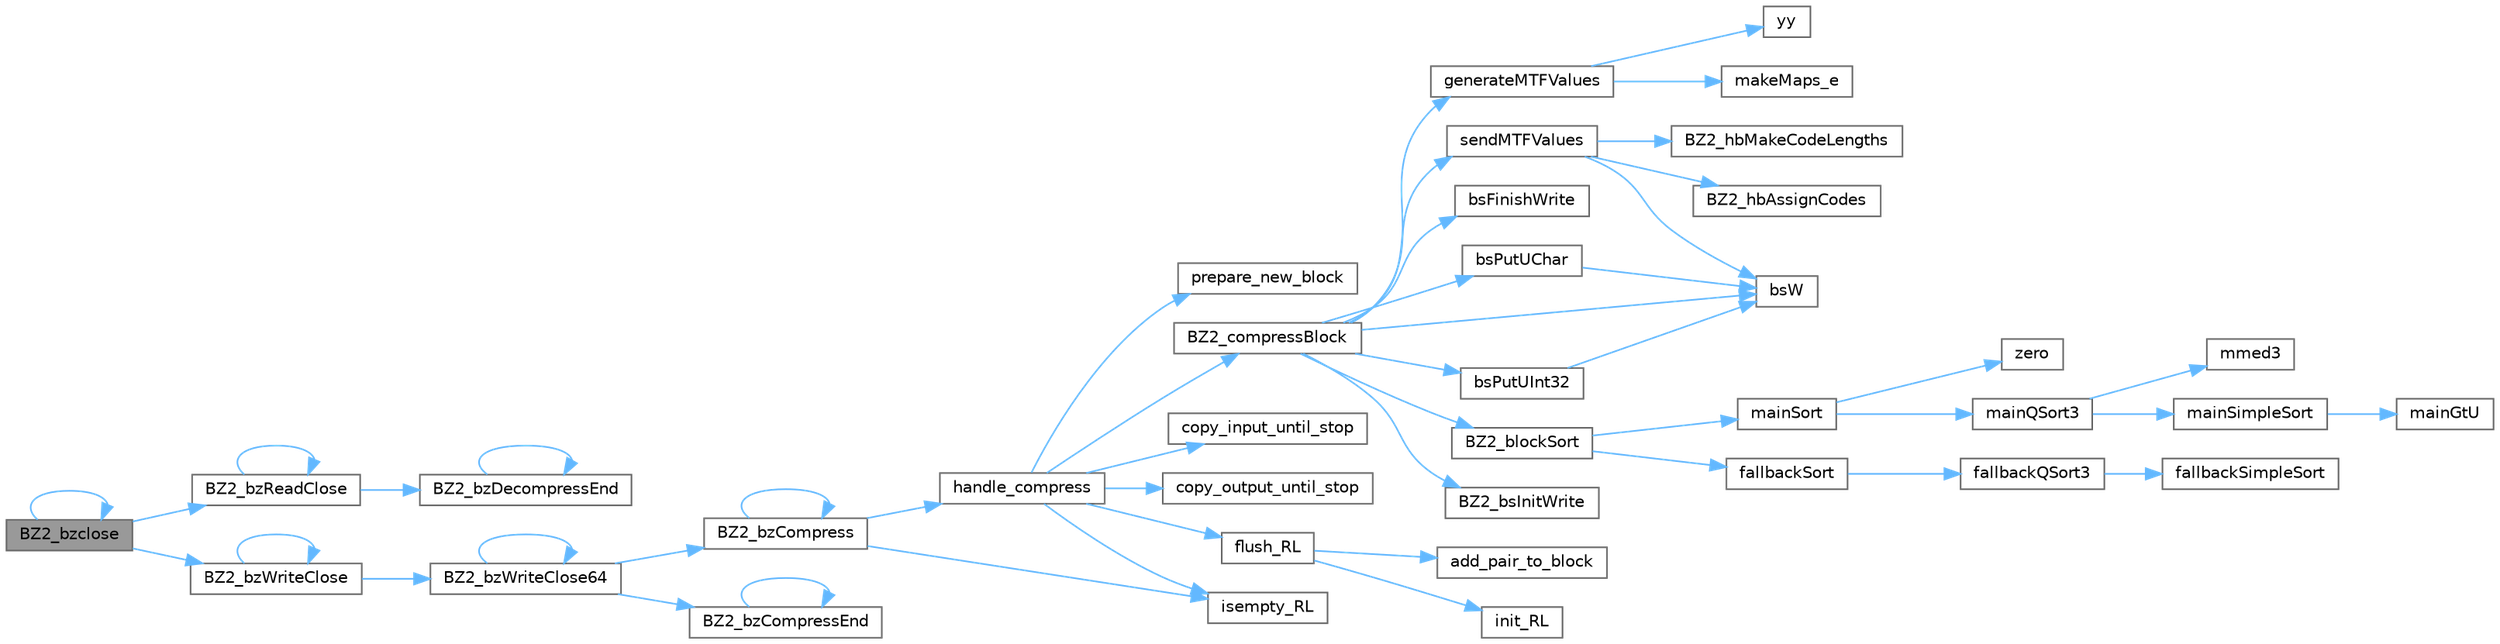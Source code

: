 digraph "BZ2_bzclose"
{
 // LATEX_PDF_SIZE
  bgcolor="transparent";
  edge [fontname=Helvetica,fontsize=10,labelfontname=Helvetica,labelfontsize=10];
  node [fontname=Helvetica,fontsize=10,shape=box,height=0.2,width=0.4];
  rankdir="LR";
  Node1 [id="Node000001",label="BZ2_bzclose",height=0.2,width=0.4,color="gray40", fillcolor="grey60", style="filled", fontcolor="black",tooltip=" "];
  Node1 -> Node1 [id="edge48_Node000001_Node000001",color="steelblue1",style="solid",tooltip=" "];
  Node1 -> Node2 [id="edge49_Node000001_Node000002",color="steelblue1",style="solid",tooltip=" "];
  Node2 [id="Node000002",label="BZ2_bzReadClose",height=0.2,width=0.4,color="grey40", fillcolor="white", style="filled",URL="$bzlib_8cpp.html#a48332bf2e91a6ea4c9f9ec42a649f905",tooltip=" "];
  Node2 -> Node3 [id="edge50_Node000002_Node000003",color="steelblue1",style="solid",tooltip=" "];
  Node3 [id="Node000003",label="BZ2_bzDecompressEnd",height=0.2,width=0.4,color="grey40", fillcolor="white", style="filled",URL="$bzlib_8cpp.html#ab8ff840e438e39793cf369d3beec498a",tooltip=" "];
  Node3 -> Node3 [id="edge51_Node000003_Node000003",color="steelblue1",style="solid",tooltip=" "];
  Node2 -> Node2 [id="edge52_Node000002_Node000002",color="steelblue1",style="solid",tooltip=" "];
  Node1 -> Node4 [id="edge53_Node000001_Node000004",color="steelblue1",style="solid",tooltip=" "];
  Node4 [id="Node000004",label="BZ2_bzWriteClose",height=0.2,width=0.4,color="grey40", fillcolor="white", style="filled",URL="$bzlib_8cpp.html#a9164e0a69aeba15e2318c6779dd5fac0",tooltip=" "];
  Node4 -> Node4 [id="edge54_Node000004_Node000004",color="steelblue1",style="solid",tooltip=" "];
  Node4 -> Node5 [id="edge55_Node000004_Node000005",color="steelblue1",style="solid",tooltip=" "];
  Node5 [id="Node000005",label="BZ2_bzWriteClose64",height=0.2,width=0.4,color="grey40", fillcolor="white", style="filled",URL="$bzlib_8cpp.html#a08785c6b68ad6c32782b8c1949247769",tooltip=" "];
  Node5 -> Node6 [id="edge56_Node000005_Node000006",color="steelblue1",style="solid",tooltip=" "];
  Node6 [id="Node000006",label="BZ2_bzCompress",height=0.2,width=0.4,color="grey40", fillcolor="white", style="filled",URL="$bzlib_8cpp.html#a8ce24adadb0647043fff19dfb5a31def",tooltip=" "];
  Node6 -> Node6 [id="edge57_Node000006_Node000006",color="steelblue1",style="solid",tooltip=" "];
  Node6 -> Node7 [id="edge58_Node000006_Node000007",color="steelblue1",style="solid",tooltip=" "];
  Node7 [id="Node000007",label="handle_compress",height=0.2,width=0.4,color="grey40", fillcolor="white", style="filled",URL="$bzlib_8cpp.html#a450c969c2c43e1859f6af8cfd9e76834",tooltip=" "];
  Node7 -> Node8 [id="edge59_Node000007_Node000008",color="steelblue1",style="solid",tooltip=" "];
  Node8 [id="Node000008",label="BZ2_compressBlock",height=0.2,width=0.4,color="grey40", fillcolor="white", style="filled",URL="$compress_8cpp.html#a107c3aaba6f1ac14c8c9f06552b0e0ca",tooltip=" "];
  Node8 -> Node9 [id="edge60_Node000008_Node000009",color="steelblue1",style="solid",tooltip=" "];
  Node9 [id="Node000009",label="bsFinishWrite",height=0.2,width=0.4,color="grey40", fillcolor="white", style="filled",URL="$compress_8cpp.html#ac41275ab970e00fc54902800a2c1c942",tooltip=" "];
  Node8 -> Node10 [id="edge61_Node000008_Node000010",color="steelblue1",style="solid",tooltip=" "];
  Node10 [id="Node000010",label="bsPutUChar",height=0.2,width=0.4,color="grey40", fillcolor="white", style="filled",URL="$compress_8cpp.html#a151944e99e20773204bf22ede917adcd",tooltip=" "];
  Node10 -> Node11 [id="edge62_Node000010_Node000011",color="steelblue1",style="solid",tooltip=" "];
  Node11 [id="Node000011",label="bsW",height=0.2,width=0.4,color="grey40", fillcolor="white", style="filled",URL="$compress_8cpp.html#aebe7d54b389f387b815e68304283674c",tooltip=" "];
  Node8 -> Node12 [id="edge63_Node000008_Node000012",color="steelblue1",style="solid",tooltip=" "];
  Node12 [id="Node000012",label="bsPutUInt32",height=0.2,width=0.4,color="grey40", fillcolor="white", style="filled",URL="$compress_8cpp.html#a0533dc665c266ab95ba9d9eecee11ba0",tooltip=" "];
  Node12 -> Node11 [id="edge64_Node000012_Node000011",color="steelblue1",style="solid",tooltip=" "];
  Node8 -> Node11 [id="edge65_Node000008_Node000011",color="steelblue1",style="solid",tooltip=" "];
  Node8 -> Node13 [id="edge66_Node000008_Node000013",color="steelblue1",style="solid",tooltip=" "];
  Node13 [id="Node000013",label="BZ2_blockSort",height=0.2,width=0.4,color="grey40", fillcolor="white", style="filled",URL="$blocksort_8cpp.html#aa472771468d845a21f3ce8a1769f2b6e",tooltip=" "];
  Node13 -> Node14 [id="edge67_Node000013_Node000014",color="steelblue1",style="solid",tooltip=" "];
  Node14 [id="Node000014",label="fallbackSort",height=0.2,width=0.4,color="grey40", fillcolor="white", style="filled",URL="$blocksort_8cpp.html#a6d7570db0905be1ef43019d0752b8bba",tooltip=" "];
  Node14 -> Node15 [id="edge68_Node000014_Node000015",color="steelblue1",style="solid",tooltip=" "];
  Node15 [id="Node000015",label="fallbackQSort3",height=0.2,width=0.4,color="grey40", fillcolor="white", style="filled",URL="$blocksort_8cpp.html#ab4252212a1f2083e1b0d1175e71bb873",tooltip=" "];
  Node15 -> Node16 [id="edge69_Node000015_Node000016",color="steelblue1",style="solid",tooltip=" "];
  Node16 [id="Node000016",label="fallbackSimpleSort",height=0.2,width=0.4,color="grey40", fillcolor="white", style="filled",URL="$blocksort_8cpp.html#a6832da209c2836dead65c2fcf86967b7",tooltip=" "];
  Node13 -> Node17 [id="edge70_Node000013_Node000017",color="steelblue1",style="solid",tooltip=" "];
  Node17 [id="Node000017",label="mainSort",height=0.2,width=0.4,color="grey40", fillcolor="white", style="filled",URL="$blocksort_8cpp.html#a151ed6616891fbb3839e97a6c8fcca1e",tooltip=" "];
  Node17 -> Node18 [id="edge71_Node000017_Node000018",color="steelblue1",style="solid",tooltip=" "];
  Node18 [id="Node000018",label="mainQSort3",height=0.2,width=0.4,color="grey40", fillcolor="white", style="filled",URL="$blocksort_8cpp.html#a0faf2c2ea5d69baca739f6612c28996e",tooltip=" "];
  Node18 -> Node19 [id="edge72_Node000018_Node000019",color="steelblue1",style="solid",tooltip=" "];
  Node19 [id="Node000019",label="mainSimpleSort",height=0.2,width=0.4,color="grey40", fillcolor="white", style="filled",URL="$blocksort_8cpp.html#a34d7c73122912f5523c463cfea52e411",tooltip=" "];
  Node19 -> Node20 [id="edge73_Node000019_Node000020",color="steelblue1",style="solid",tooltip=" "];
  Node20 [id="Node000020",label="mainGtU",height=0.2,width=0.4,color="grey40", fillcolor="white", style="filled",URL="$blocksort_8cpp.html#a882078956f037064a81174c41e6d8c86",tooltip=" "];
  Node18 -> Node21 [id="edge74_Node000018_Node000021",color="steelblue1",style="solid",tooltip=" "];
  Node21 [id="Node000021",label="mmed3",height=0.2,width=0.4,color="grey40", fillcolor="white", style="filled",URL="$blocksort_8cpp.html#a32ccd285df30cb6839255350d40fdf77",tooltip=" "];
  Node17 -> Node22 [id="edge75_Node000017_Node000022",color="steelblue1",style="solid",tooltip=" "];
  Node22 [id="Node000022",label="zero",height=0.2,width=0.4,color="grey40", fillcolor="white", style="filled",URL="$svd__common_8h.html#a4a86f5596ff1afa9113ff6cc07a60453",tooltip=" "];
  Node8 -> Node23 [id="edge76_Node000008_Node000023",color="steelblue1",style="solid",tooltip=" "];
  Node23 [id="Node000023",label="BZ2_bsInitWrite",height=0.2,width=0.4,color="grey40", fillcolor="white", style="filled",URL="$compress_8cpp.html#a787132d4657b7f9f4cea8256354efa45",tooltip=" "];
  Node8 -> Node24 [id="edge77_Node000008_Node000024",color="steelblue1",style="solid",tooltip=" "];
  Node24 [id="Node000024",label="generateMTFValues",height=0.2,width=0.4,color="grey40", fillcolor="white", style="filled",URL="$compress_8cpp.html#a12a3ab37b0872c7d6af238178d0e20e3",tooltip=" "];
  Node24 -> Node25 [id="edge78_Node000024_Node000025",color="steelblue1",style="solid",tooltip=" "];
  Node25 [id="Node000025",label="makeMaps_e",height=0.2,width=0.4,color="grey40", fillcolor="white", style="filled",URL="$compress_8cpp.html#a3876111ba2ed64fab2b7a5667c7b38d9",tooltip=" "];
  Node24 -> Node26 [id="edge79_Node000024_Node000026",color="steelblue1",style="solid",tooltip=" "];
  Node26 [id="Node000026",label="yy",height=0.2,width=0.4,color="grey40", fillcolor="white", style="filled",URL="$core_2swizzle__2_8inl_8h.html#ad4d826276d84a23b3d6c937b46040636",tooltip=" "];
  Node8 -> Node27 [id="edge80_Node000008_Node000027",color="steelblue1",style="solid",tooltip=" "];
  Node27 [id="Node000027",label="sendMTFValues",height=0.2,width=0.4,color="grey40", fillcolor="white", style="filled",URL="$compress_8cpp.html#a095d36506fbd4f9cde08892e75e42371",tooltip=" "];
  Node27 -> Node11 [id="edge81_Node000027_Node000011",color="steelblue1",style="solid",tooltip=" "];
  Node27 -> Node28 [id="edge82_Node000027_Node000028",color="steelblue1",style="solid",tooltip=" "];
  Node28 [id="Node000028",label="BZ2_hbAssignCodes",height=0.2,width=0.4,color="grey40", fillcolor="white", style="filled",URL="$huffman_8cpp.html#abb13ef9c3915838284e7cf4eea929c75",tooltip=" "];
  Node27 -> Node29 [id="edge83_Node000027_Node000029",color="steelblue1",style="solid",tooltip=" "];
  Node29 [id="Node000029",label="BZ2_hbMakeCodeLengths",height=0.2,width=0.4,color="grey40", fillcolor="white", style="filled",URL="$huffman_8cpp.html#ae19302af1ed2d2a366d15564b4fffd7b",tooltip=" "];
  Node7 -> Node30 [id="edge84_Node000007_Node000030",color="steelblue1",style="solid",tooltip=" "];
  Node30 [id="Node000030",label="copy_input_until_stop",height=0.2,width=0.4,color="grey40", fillcolor="white", style="filled",URL="$bzlib_8cpp.html#a9710691ea38b5f2921984c22079edaf7",tooltip=" "];
  Node7 -> Node31 [id="edge85_Node000007_Node000031",color="steelblue1",style="solid",tooltip=" "];
  Node31 [id="Node000031",label="copy_output_until_stop",height=0.2,width=0.4,color="grey40", fillcolor="white", style="filled",URL="$bzlib_8cpp.html#a65ab05d7428ffef15b1b91001d73cd30",tooltip=" "];
  Node7 -> Node32 [id="edge86_Node000007_Node000032",color="steelblue1",style="solid",tooltip=" "];
  Node32 [id="Node000032",label="flush_RL",height=0.2,width=0.4,color="grey40", fillcolor="white", style="filled",URL="$bzlib_8cpp.html#a1a18d449925ce2788dbedad2abe70fb6",tooltip=" "];
  Node32 -> Node33 [id="edge87_Node000032_Node000033",color="steelblue1",style="solid",tooltip=" "];
  Node33 [id="Node000033",label="add_pair_to_block",height=0.2,width=0.4,color="grey40", fillcolor="white", style="filled",URL="$bzlib_8cpp.html#a090f7056c8c755d4a91e249ceb96d2ac",tooltip=" "];
  Node32 -> Node34 [id="edge88_Node000032_Node000034",color="steelblue1",style="solid",tooltip=" "];
  Node34 [id="Node000034",label="init_RL",height=0.2,width=0.4,color="grey40", fillcolor="white", style="filled",URL="$bzlib_8cpp.html#a7b1eac6e90bb627c21d9db1e8936cd7d",tooltip=" "];
  Node7 -> Node35 [id="edge89_Node000007_Node000035",color="steelblue1",style="solid",tooltip=" "];
  Node35 [id="Node000035",label="isempty_RL",height=0.2,width=0.4,color="grey40", fillcolor="white", style="filled",URL="$bzlib_8cpp.html#ab8825c48617b926c99a4cff04caa3c6c",tooltip=" "];
  Node7 -> Node36 [id="edge90_Node000007_Node000036",color="steelblue1",style="solid",tooltip=" "];
  Node36 [id="Node000036",label="prepare_new_block",height=0.2,width=0.4,color="grey40", fillcolor="white", style="filled",URL="$bzlib_8cpp.html#a983f38b652f9fd683d48a3c21c3ef1ca",tooltip=" "];
  Node6 -> Node35 [id="edge91_Node000006_Node000035",color="steelblue1",style="solid",tooltip=" "];
  Node5 -> Node37 [id="edge92_Node000005_Node000037",color="steelblue1",style="solid",tooltip=" "];
  Node37 [id="Node000037",label="BZ2_bzCompressEnd",height=0.2,width=0.4,color="grey40", fillcolor="white", style="filled",URL="$bzlib_8cpp.html#a77a8b111f001b6714831a0ebd6ececb2",tooltip=" "];
  Node37 -> Node37 [id="edge93_Node000037_Node000037",color="steelblue1",style="solid",tooltip=" "];
  Node5 -> Node5 [id="edge94_Node000005_Node000005",color="steelblue1",style="solid",tooltip=" "];
}
